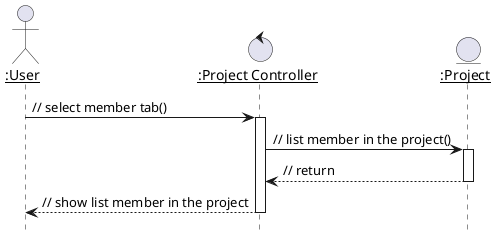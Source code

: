 @startuml
hide footbox
autoactivate on
skinparam sequenceParticipant underline
actor ":User" as usr
control ":Project Controller" as ctl
entity ":Project" as db_prj

usr -> ctl : // select member tab()
ctl -> db_prj : // list member in the project()
ctl <-- db_prj : // return
usr <-- ctl : // show list member in the project
@enduml